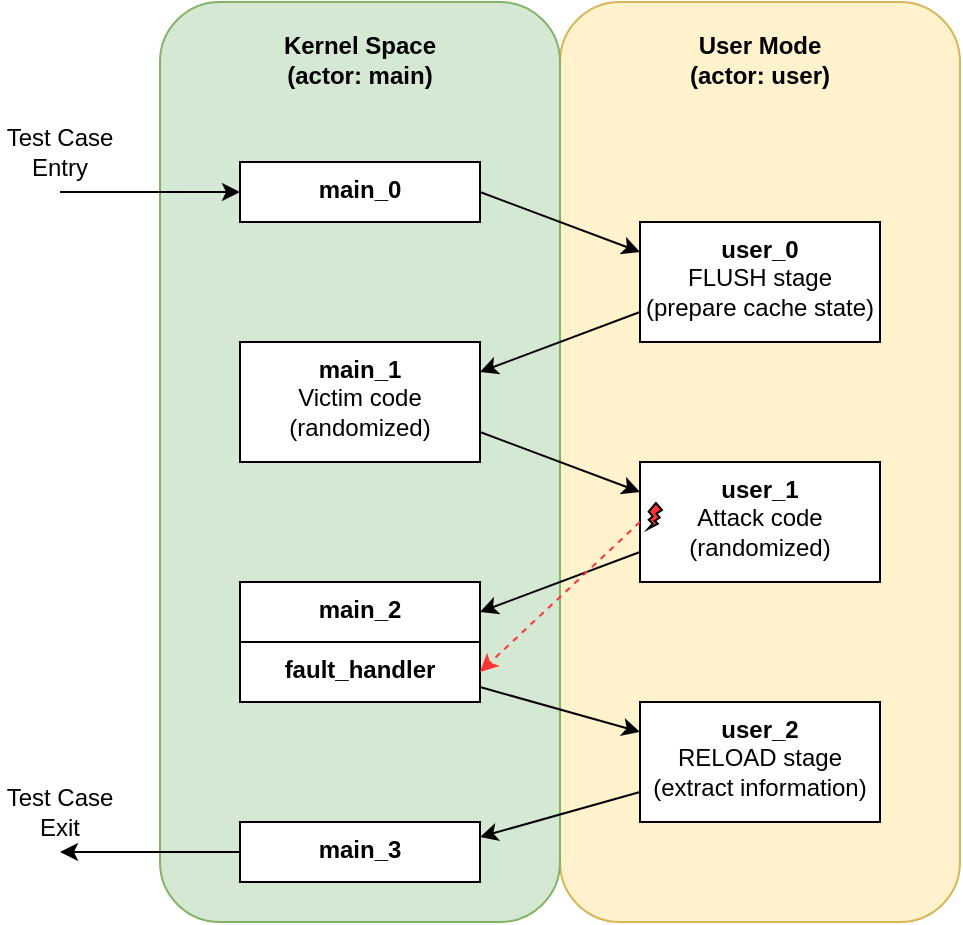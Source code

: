 <mxfile version="16.5.1" type="device"><diagram id="VUT32xMhq3pvxhd0Flhl" name="Page-1"><mxGraphModel dx="1673" dy="1029" grid="1" gridSize="10" guides="1" tooltips="1" connect="1" arrows="1" fold="1" page="1" pageScale="1" pageWidth="1654" pageHeight="2336" math="0" shadow="0"><root><mxCell id="0"/><mxCell id="1" parent="0"/><mxCell id="0HA-L1c1y9C7X6uAss8g-27" value="" style="rounded=1;whiteSpace=wrap;html=1;fillColor=#fff2cc;strokeColor=#d6b656;" parent="1" vertex="1"><mxGeometry x="360" y="120" width="200" height="460" as="geometry"/></mxCell><mxCell id="0HA-L1c1y9C7X6uAss8g-26" value="" style="rounded=1;whiteSpace=wrap;html=1;fillColor=#d5e8d4;strokeColor=#82b366;" parent="1" vertex="1"><mxGeometry x="160" y="120" width="200" height="460" as="geometry"/></mxCell><mxCell id="0HA-L1c1y9C7X6uAss8g-1" value="Kernel Space&lt;br&gt;(actor: main)" style="text;html=1;strokeColor=none;fillColor=none;align=center;verticalAlign=middle;whiteSpace=wrap;rounded=0;fontStyle=1" parent="1" vertex="1"><mxGeometry x="220" y="134" width="80" height="30" as="geometry"/></mxCell><mxCell id="0HA-L1c1y9C7X6uAss8g-2" value="User Mode&lt;br&gt;(actor: user)" style="text;html=1;strokeColor=none;fillColor=none;align=center;verticalAlign=middle;whiteSpace=wrap;rounded=0;fontStyle=1" parent="1" vertex="1"><mxGeometry x="410" y="134" width="100" height="30" as="geometry"/></mxCell><mxCell id="0HA-L1c1y9C7X6uAss8g-5" value="&lt;b&gt;main_0&lt;/b&gt;" style="rounded=0;whiteSpace=wrap;html=1;align=center;verticalAlign=top;" parent="1" vertex="1"><mxGeometry x="200" y="200" width="120" height="30" as="geometry"/></mxCell><mxCell id="0HA-L1c1y9C7X6uAss8g-6" value="&lt;div&gt;&lt;span&gt;&lt;b&gt;user_0&lt;/b&gt;&lt;/span&gt;&lt;/div&gt;FLUSH stage&lt;br&gt;(prepare cache state)" style="rounded=0;whiteSpace=wrap;html=1;align=center;verticalAlign=top;" parent="1" vertex="1"><mxGeometry x="400" y="230" width="120" height="60" as="geometry"/></mxCell><mxCell id="0HA-L1c1y9C7X6uAss8g-7" value="" style="endArrow=classic;html=1;rounded=0;entryX=0;entryY=0.5;entryDx=0;entryDy=0;" parent="1" target="0HA-L1c1y9C7X6uAss8g-5" edge="1"><mxGeometry width="50" height="50" relative="1" as="geometry"><mxPoint x="110" y="215" as="sourcePoint"/><mxPoint x="135" y="280" as="targetPoint"/></mxGeometry></mxCell><mxCell id="0HA-L1c1y9C7X6uAss8g-8" value="Test Case Entry" style="text;html=1;strokeColor=none;fillColor=none;align=center;verticalAlign=middle;whiteSpace=wrap;rounded=0;" parent="1" vertex="1"><mxGeometry x="80" y="180" width="60" height="30" as="geometry"/></mxCell><mxCell id="0HA-L1c1y9C7X6uAss8g-9" value="main_1&lt;br&gt;&lt;span style=&quot;font-weight: normal&quot;&gt;Victim code&lt;br&gt;(randomized)&lt;/span&gt;" style="rounded=0;whiteSpace=wrap;html=1;align=center;verticalAlign=top;fontStyle=1" parent="1" vertex="1"><mxGeometry x="200" y="290" width="120" height="60" as="geometry"/></mxCell><mxCell id="0HA-L1c1y9C7X6uAss8g-10" value="main_2" style="rounded=0;whiteSpace=wrap;html=1;align=center;verticalAlign=top;fontStyle=1" parent="1" vertex="1"><mxGeometry x="200" y="410" width="120" height="60" as="geometry"/></mxCell><mxCell id="0HA-L1c1y9C7X6uAss8g-11" value="main_3" style="rounded=0;whiteSpace=wrap;html=1;align=center;verticalAlign=top;fontStyle=1" parent="1" vertex="1"><mxGeometry x="200" y="530" width="120" height="30" as="geometry"/></mxCell><mxCell id="0HA-L1c1y9C7X6uAss8g-12" value="user_2&lt;br&gt;&lt;span style=&quot;font-weight: 400&quot;&gt;RELOAD stage&lt;br&gt;&lt;/span&gt;&lt;span style=&quot;font-weight: normal&quot;&gt;(extract information)&lt;/span&gt;" style="rounded=0;whiteSpace=wrap;html=1;align=center;verticalAlign=top;fontStyle=1" parent="1" vertex="1"><mxGeometry x="400" y="470" width="120" height="60" as="geometry"/></mxCell><mxCell id="0HA-L1c1y9C7X6uAss8g-15" value="fault_handler" style="rounded=0;whiteSpace=wrap;html=1;align=center;verticalAlign=top;fontStyle=1" parent="1" vertex="1"><mxGeometry x="200" y="440" width="120" height="30" as="geometry"/></mxCell><mxCell id="0HA-L1c1y9C7X6uAss8g-16" value="&lt;div&gt;&lt;span&gt;&lt;b&gt;user_1&lt;/b&gt;&lt;/span&gt;&lt;/div&gt;Attack code&lt;br&gt;(randomized)" style="rounded=0;whiteSpace=wrap;html=1;align=center;verticalAlign=top;" parent="1" vertex="1"><mxGeometry x="400" y="350" width="120" height="60" as="geometry"/></mxCell><mxCell id="0HA-L1c1y9C7X6uAss8g-17" value="" style="endArrow=classic;html=1;rounded=0;exitX=1;exitY=0.5;exitDx=0;exitDy=0;entryX=0;entryY=0.25;entryDx=0;entryDy=0;" parent="1" source="0HA-L1c1y9C7X6uAss8g-5" target="0HA-L1c1y9C7X6uAss8g-6" edge="1"><mxGeometry width="50" height="50" relative="1" as="geometry"><mxPoint x="620" y="470" as="sourcePoint"/><mxPoint x="670" y="420" as="targetPoint"/></mxGeometry></mxCell><mxCell id="0HA-L1c1y9C7X6uAss8g-18" value="" style="endArrow=classic;html=1;rounded=0;exitX=0;exitY=0.75;exitDx=0;exitDy=0;entryX=1;entryY=0.25;entryDx=0;entryDy=0;" parent="1" source="0HA-L1c1y9C7X6uAss8g-6" target="0HA-L1c1y9C7X6uAss8g-9" edge="1"><mxGeometry width="50" height="50" relative="1" as="geometry"><mxPoint x="330" y="305" as="sourcePoint"/><mxPoint x="410" y="325" as="targetPoint"/></mxGeometry></mxCell><mxCell id="0HA-L1c1y9C7X6uAss8g-19" value="" style="endArrow=classic;html=1;rounded=0;exitX=1;exitY=0.75;exitDx=0;exitDy=0;entryX=0;entryY=0.25;entryDx=0;entryDy=0;" parent="1" source="0HA-L1c1y9C7X6uAss8g-9" target="0HA-L1c1y9C7X6uAss8g-16" edge="1"><mxGeometry width="50" height="50" relative="1" as="geometry"><mxPoint x="330" y="400" as="sourcePoint"/><mxPoint x="410" y="420" as="targetPoint"/></mxGeometry></mxCell><mxCell id="0HA-L1c1y9C7X6uAss8g-20" value="" style="endArrow=classic;html=1;rounded=0;exitX=0;exitY=0.75;exitDx=0;exitDy=0;entryX=1;entryY=0.25;entryDx=0;entryDy=0;" parent="1" source="0HA-L1c1y9C7X6uAss8g-16" target="0HA-L1c1y9C7X6uAss8g-10" edge="1"><mxGeometry width="50" height="50" relative="1" as="geometry"><mxPoint x="330" y="335" as="sourcePoint"/><mxPoint x="410" y="345" as="targetPoint"/></mxGeometry></mxCell><mxCell id="0HA-L1c1y9C7X6uAss8g-21" value="" style="endArrow=classic;html=1;rounded=0;exitX=0;exitY=0.5;exitDx=0;exitDy=0;entryX=1;entryY=0.5;entryDx=0;entryDy=0;strokeColor=#FF3333;dashed=1;" parent="1" source="0HA-L1c1y9C7X6uAss8g-16" target="0HA-L1c1y9C7X6uAss8g-15" edge="1"><mxGeometry width="50" height="50" relative="1" as="geometry"><mxPoint x="410" y="375" as="sourcePoint"/><mxPoint x="330" y="405" as="targetPoint"/></mxGeometry></mxCell><mxCell id="0HA-L1c1y9C7X6uAss8g-22" value="" style="verticalLabelPosition=bottom;verticalAlign=top;html=1;shape=mxgraph.basic.flash;fillColor=#FF3333;" parent="1" vertex="1"><mxGeometry x="404" y="370.5" width="7" height="13" as="geometry"/></mxCell><mxCell id="0HA-L1c1y9C7X6uAss8g-23" value="" style="endArrow=classic;html=1;rounded=0;exitX=1;exitY=0.75;exitDx=0;exitDy=0;entryX=0;entryY=0.25;entryDx=0;entryDy=0;" parent="1" source="0HA-L1c1y9C7X6uAss8g-15" target="0HA-L1c1y9C7X6uAss8g-12" edge="1"><mxGeometry width="50" height="50" relative="1" as="geometry"><mxPoint x="410" y="375" as="sourcePoint"/><mxPoint x="330" y="405" as="targetPoint"/></mxGeometry></mxCell><mxCell id="0HA-L1c1y9C7X6uAss8g-24" value="" style="endArrow=classic;html=1;rounded=0;exitX=0;exitY=0.5;exitDx=0;exitDy=0;" parent="1" source="0HA-L1c1y9C7X6uAss8g-11" edge="1"><mxGeometry width="50" height="50" relative="1" as="geometry"><mxPoint x="270" y="170" as="sourcePoint"/><mxPoint x="110" y="545" as="targetPoint"/></mxGeometry></mxCell><mxCell id="0HA-L1c1y9C7X6uAss8g-25" value="Test Case Exit" style="text;html=1;strokeColor=none;fillColor=none;align=center;verticalAlign=middle;whiteSpace=wrap;rounded=0;" parent="1" vertex="1"><mxGeometry x="80" y="510" width="60" height="30" as="geometry"/></mxCell><mxCell id="0HA-L1c1y9C7X6uAss8g-29" value="" style="endArrow=classic;html=1;rounded=0;exitX=0;exitY=0.75;exitDx=0;exitDy=0;entryX=1;entryY=0.25;entryDx=0;entryDy=0;" parent="1" source="0HA-L1c1y9C7X6uAss8g-12" target="0HA-L1c1y9C7X6uAss8g-11" edge="1"><mxGeometry width="50" height="50" relative="1" as="geometry"><mxPoint x="330" y="472.5" as="sourcePoint"/><mxPoint x="410" y="495" as="targetPoint"/></mxGeometry></mxCell></root></mxGraphModel></diagram></mxfile>